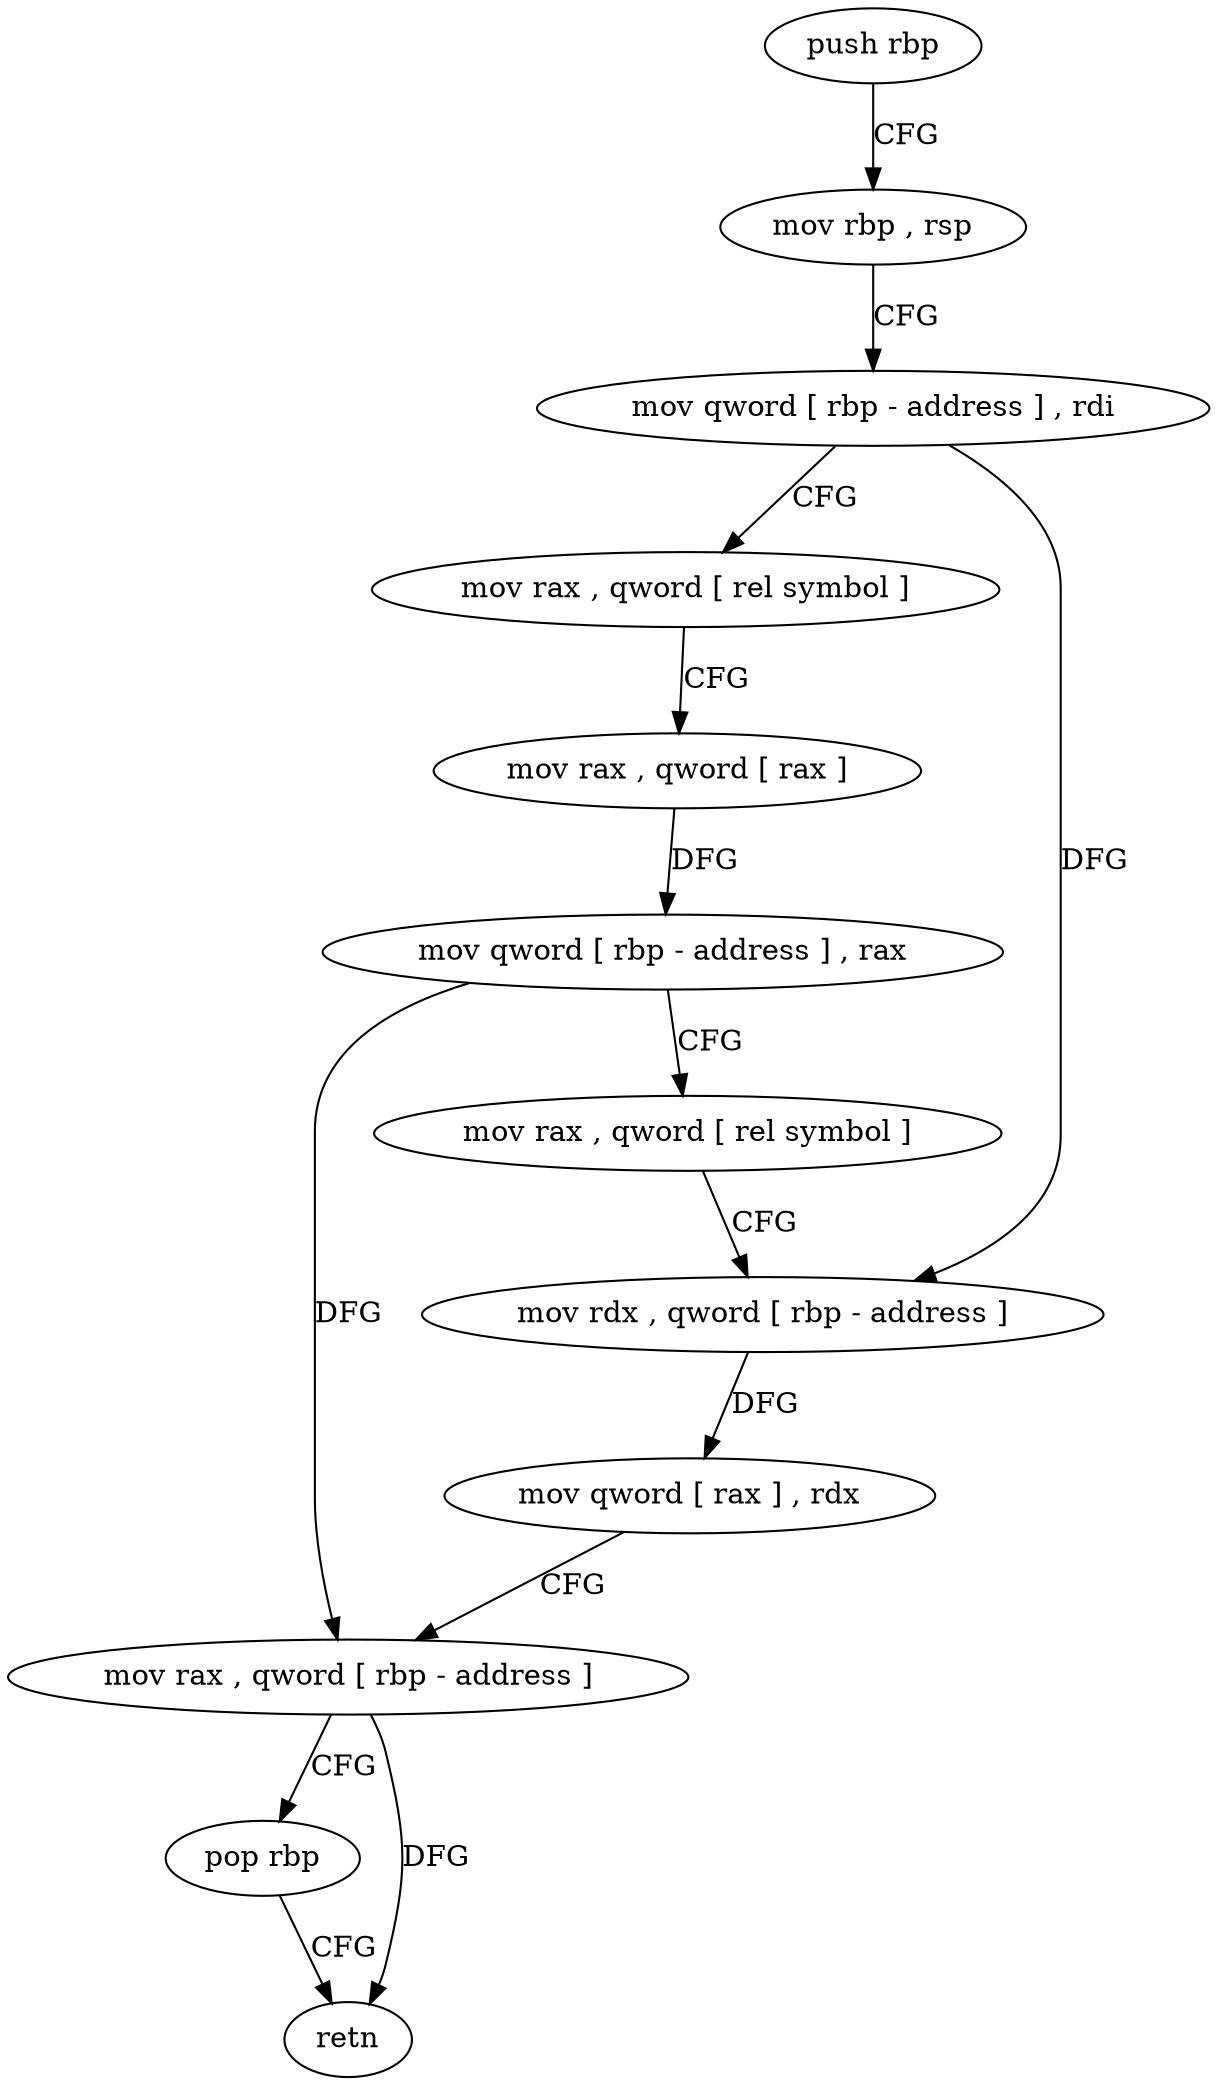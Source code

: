 digraph "func" {
"307594" [label = "push rbp" ]
"307595" [label = "mov rbp , rsp" ]
"307598" [label = "mov qword [ rbp - address ] , rdi" ]
"307602" [label = "mov rax , qword [ rel symbol ]" ]
"307609" [label = "mov rax , qword [ rax ]" ]
"307612" [label = "mov qword [ rbp - address ] , rax" ]
"307616" [label = "mov rax , qword [ rel symbol ]" ]
"307623" [label = "mov rdx , qword [ rbp - address ]" ]
"307627" [label = "mov qword [ rax ] , rdx" ]
"307630" [label = "mov rax , qword [ rbp - address ]" ]
"307634" [label = "pop rbp" ]
"307635" [label = "retn" ]
"307594" -> "307595" [ label = "CFG" ]
"307595" -> "307598" [ label = "CFG" ]
"307598" -> "307602" [ label = "CFG" ]
"307598" -> "307623" [ label = "DFG" ]
"307602" -> "307609" [ label = "CFG" ]
"307609" -> "307612" [ label = "DFG" ]
"307612" -> "307616" [ label = "CFG" ]
"307612" -> "307630" [ label = "DFG" ]
"307616" -> "307623" [ label = "CFG" ]
"307623" -> "307627" [ label = "DFG" ]
"307627" -> "307630" [ label = "CFG" ]
"307630" -> "307634" [ label = "CFG" ]
"307630" -> "307635" [ label = "DFG" ]
"307634" -> "307635" [ label = "CFG" ]
}

